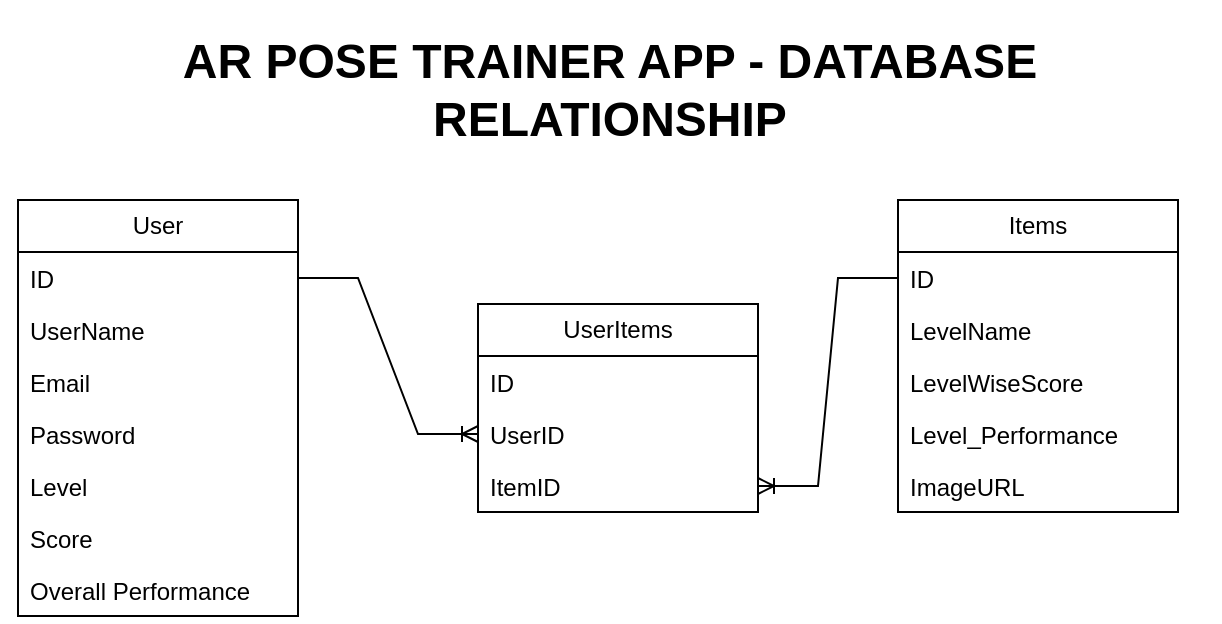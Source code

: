 <mxfile version="24.3.0" type="github">
  <diagram name="Page-1" id="yLieP1Tp2vN_AIQ1ig5H">
    <mxGraphModel dx="954" dy="512" grid="1" gridSize="10" guides="1" tooltips="1" connect="1" arrows="1" fold="1" page="1" pageScale="1" pageWidth="850" pageHeight="1100" math="0" shadow="0">
      <root>
        <mxCell id="0" />
        <mxCell id="1" parent="0" />
        <mxCell id="jVUJUDtGDTZFxj7DtZXQ-14" value="User" style="swimlane;fontStyle=0;childLayout=stackLayout;horizontal=1;startSize=26;fillColor=none;horizontalStack=0;resizeParent=1;resizeParentMax=0;resizeLast=0;collapsible=1;marginBottom=0;whiteSpace=wrap;html=1;" vertex="1" parent="1">
          <mxGeometry x="119" y="160" width="140" height="208" as="geometry" />
        </mxCell>
        <mxCell id="jVUJUDtGDTZFxj7DtZXQ-15" value="ID&lt;div&gt;&lt;br&gt;&lt;/div&gt;" style="text;strokeColor=none;fillColor=none;align=left;verticalAlign=top;spacingLeft=4;spacingRight=4;overflow=hidden;rotatable=0;points=[[0,0.5],[1,0.5]];portConstraint=eastwest;whiteSpace=wrap;html=1;" vertex="1" parent="jVUJUDtGDTZFxj7DtZXQ-14">
          <mxGeometry y="26" width="140" height="26" as="geometry" />
        </mxCell>
        <mxCell id="jVUJUDtGDTZFxj7DtZXQ-16" value="UserName" style="text;strokeColor=none;fillColor=none;align=left;verticalAlign=top;spacingLeft=4;spacingRight=4;overflow=hidden;rotatable=0;points=[[0,0.5],[1,0.5]];portConstraint=eastwest;whiteSpace=wrap;html=1;" vertex="1" parent="jVUJUDtGDTZFxj7DtZXQ-14">
          <mxGeometry y="52" width="140" height="26" as="geometry" />
        </mxCell>
        <mxCell id="jVUJUDtGDTZFxj7DtZXQ-17" value="Email" style="text;strokeColor=none;fillColor=none;align=left;verticalAlign=top;spacingLeft=4;spacingRight=4;overflow=hidden;rotatable=0;points=[[0,0.5],[1,0.5]];portConstraint=eastwest;whiteSpace=wrap;html=1;" vertex="1" parent="jVUJUDtGDTZFxj7DtZXQ-14">
          <mxGeometry y="78" width="140" height="26" as="geometry" />
        </mxCell>
        <mxCell id="jVUJUDtGDTZFxj7DtZXQ-18" value="Password" style="text;strokeColor=none;fillColor=none;align=left;verticalAlign=top;spacingLeft=4;spacingRight=4;overflow=hidden;rotatable=0;points=[[0,0.5],[1,0.5]];portConstraint=eastwest;whiteSpace=wrap;html=1;" vertex="1" parent="jVUJUDtGDTZFxj7DtZXQ-14">
          <mxGeometry y="104" width="140" height="26" as="geometry" />
        </mxCell>
        <mxCell id="jVUJUDtGDTZFxj7DtZXQ-19" value="Level" style="text;strokeColor=none;fillColor=none;align=left;verticalAlign=top;spacingLeft=4;spacingRight=4;overflow=hidden;rotatable=0;points=[[0,0.5],[1,0.5]];portConstraint=eastwest;whiteSpace=wrap;html=1;" vertex="1" parent="jVUJUDtGDTZFxj7DtZXQ-14">
          <mxGeometry y="130" width="140" height="26" as="geometry" />
        </mxCell>
        <mxCell id="jVUJUDtGDTZFxj7DtZXQ-20" value="Score" style="text;strokeColor=none;fillColor=none;align=left;verticalAlign=top;spacingLeft=4;spacingRight=4;overflow=hidden;rotatable=0;points=[[0,0.5],[1,0.5]];portConstraint=eastwest;whiteSpace=wrap;html=1;" vertex="1" parent="jVUJUDtGDTZFxj7DtZXQ-14">
          <mxGeometry y="156" width="140" height="26" as="geometry" />
        </mxCell>
        <mxCell id="jVUJUDtGDTZFxj7DtZXQ-28" value="Overall Performance" style="text;strokeColor=none;fillColor=none;align=left;verticalAlign=top;spacingLeft=4;spacingRight=4;overflow=hidden;rotatable=0;points=[[0,0.5],[1,0.5]];portConstraint=eastwest;whiteSpace=wrap;html=1;" vertex="1" parent="jVUJUDtGDTZFxj7DtZXQ-14">
          <mxGeometry y="182" width="140" height="26" as="geometry" />
        </mxCell>
        <mxCell id="jVUJUDtGDTZFxj7DtZXQ-21" value="Items" style="swimlane;fontStyle=0;childLayout=stackLayout;horizontal=1;startSize=26;fillColor=none;horizontalStack=0;resizeParent=1;resizeParentMax=0;resizeLast=0;collapsible=1;marginBottom=0;whiteSpace=wrap;html=1;" vertex="1" parent="1">
          <mxGeometry x="559" y="160" width="140" height="156" as="geometry" />
        </mxCell>
        <mxCell id="jVUJUDtGDTZFxj7DtZXQ-22" value="ID&lt;div&gt;&lt;br&gt;&lt;/div&gt;" style="text;strokeColor=none;fillColor=none;align=left;verticalAlign=top;spacingLeft=4;spacingRight=4;overflow=hidden;rotatable=0;points=[[0,0.5],[1,0.5]];portConstraint=eastwest;whiteSpace=wrap;html=1;" vertex="1" parent="jVUJUDtGDTZFxj7DtZXQ-21">
          <mxGeometry y="26" width="140" height="26" as="geometry" />
        </mxCell>
        <mxCell id="jVUJUDtGDTZFxj7DtZXQ-23" value="LevelName" style="text;strokeColor=none;fillColor=none;align=left;verticalAlign=top;spacingLeft=4;spacingRight=4;overflow=hidden;rotatable=0;points=[[0,0.5],[1,0.5]];portConstraint=eastwest;whiteSpace=wrap;html=1;" vertex="1" parent="jVUJUDtGDTZFxj7DtZXQ-21">
          <mxGeometry y="52" width="140" height="26" as="geometry" />
        </mxCell>
        <mxCell id="jVUJUDtGDTZFxj7DtZXQ-24" value="LevelWiseScore" style="text;strokeColor=none;fillColor=none;align=left;verticalAlign=top;spacingLeft=4;spacingRight=4;overflow=hidden;rotatable=0;points=[[0,0.5],[1,0.5]];portConstraint=eastwest;whiteSpace=wrap;html=1;" vertex="1" parent="jVUJUDtGDTZFxj7DtZXQ-21">
          <mxGeometry y="78" width="140" height="26" as="geometry" />
        </mxCell>
        <mxCell id="jVUJUDtGDTZFxj7DtZXQ-25" value="Level_Performance" style="text;strokeColor=none;fillColor=none;align=left;verticalAlign=top;spacingLeft=4;spacingRight=4;overflow=hidden;rotatable=0;points=[[0,0.5],[1,0.5]];portConstraint=eastwest;whiteSpace=wrap;html=1;" vertex="1" parent="jVUJUDtGDTZFxj7DtZXQ-21">
          <mxGeometry y="104" width="140" height="26" as="geometry" />
        </mxCell>
        <mxCell id="jVUJUDtGDTZFxj7DtZXQ-29" value="ImageURL" style="text;strokeColor=none;fillColor=none;align=left;verticalAlign=top;spacingLeft=4;spacingRight=4;overflow=hidden;rotatable=0;points=[[0,0.5],[1,0.5]];portConstraint=eastwest;whiteSpace=wrap;html=1;" vertex="1" parent="jVUJUDtGDTZFxj7DtZXQ-21">
          <mxGeometry y="130" width="140" height="26" as="geometry" />
        </mxCell>
        <mxCell id="jVUJUDtGDTZFxj7DtZXQ-30" value="UserItems" style="swimlane;fontStyle=0;childLayout=stackLayout;horizontal=1;startSize=26;fillColor=none;horizontalStack=0;resizeParent=1;resizeParentMax=0;resizeLast=0;collapsible=1;marginBottom=0;whiteSpace=wrap;html=1;" vertex="1" parent="1">
          <mxGeometry x="349" y="212" width="140" height="104" as="geometry" />
        </mxCell>
        <mxCell id="jVUJUDtGDTZFxj7DtZXQ-31" value="ID&lt;div&gt;&lt;br&gt;&lt;/div&gt;" style="text;strokeColor=none;fillColor=none;align=left;verticalAlign=top;spacingLeft=4;spacingRight=4;overflow=hidden;rotatable=0;points=[[0,0.5],[1,0.5]];portConstraint=eastwest;whiteSpace=wrap;html=1;" vertex="1" parent="jVUJUDtGDTZFxj7DtZXQ-30">
          <mxGeometry y="26" width="140" height="26" as="geometry" />
        </mxCell>
        <mxCell id="jVUJUDtGDTZFxj7DtZXQ-32" value="UserID" style="text;strokeColor=none;fillColor=none;align=left;verticalAlign=top;spacingLeft=4;spacingRight=4;overflow=hidden;rotatable=0;points=[[0,0.5],[1,0.5]];portConstraint=eastwest;whiteSpace=wrap;html=1;" vertex="1" parent="jVUJUDtGDTZFxj7DtZXQ-30">
          <mxGeometry y="52" width="140" height="26" as="geometry" />
        </mxCell>
        <mxCell id="jVUJUDtGDTZFxj7DtZXQ-33" value="ItemID" style="text;strokeColor=none;fillColor=none;align=left;verticalAlign=top;spacingLeft=4;spacingRight=4;overflow=hidden;rotatable=0;points=[[0,0.5],[1,0.5]];portConstraint=eastwest;whiteSpace=wrap;html=1;" vertex="1" parent="jVUJUDtGDTZFxj7DtZXQ-30">
          <mxGeometry y="78" width="140" height="26" as="geometry" />
        </mxCell>
        <mxCell id="jVUJUDtGDTZFxj7DtZXQ-36" value="" style="edgeStyle=entityRelationEdgeStyle;fontSize=12;html=1;endArrow=ERoneToMany;rounded=0;" edge="1" parent="1" source="jVUJUDtGDTZFxj7DtZXQ-15" target="jVUJUDtGDTZFxj7DtZXQ-32">
          <mxGeometry width="100" height="100" relative="1" as="geometry">
            <mxPoint x="419" y="320" as="sourcePoint" />
            <mxPoint x="519" y="220" as="targetPoint" />
            <Array as="points">
              <mxPoint x="279" y="260" />
              <mxPoint x="289" y="270" />
              <mxPoint x="379" y="280" />
            </Array>
          </mxGeometry>
        </mxCell>
        <mxCell id="jVUJUDtGDTZFxj7DtZXQ-37" value="" style="edgeStyle=entityRelationEdgeStyle;fontSize=12;html=1;endArrow=ERoneToMany;rounded=0;" edge="1" parent="1" source="jVUJUDtGDTZFxj7DtZXQ-22" target="jVUJUDtGDTZFxj7DtZXQ-33">
          <mxGeometry width="100" height="100" relative="1" as="geometry">
            <mxPoint x="419" y="320" as="sourcePoint" />
            <mxPoint x="519" y="220" as="targetPoint" />
          </mxGeometry>
        </mxCell>
        <mxCell id="jVUJUDtGDTZFxj7DtZXQ-38" value="&lt;h1&gt;&lt;b&gt;AR POSE TRAINER APP - DATABASE RELATIONSHIP&lt;/b&gt;&lt;/h1&gt;" style="text;html=1;align=center;verticalAlign=middle;whiteSpace=wrap;rounded=0;" vertex="1" parent="1">
          <mxGeometry x="110" y="90" width="610" height="30" as="geometry" />
        </mxCell>
      </root>
    </mxGraphModel>
  </diagram>
</mxfile>
